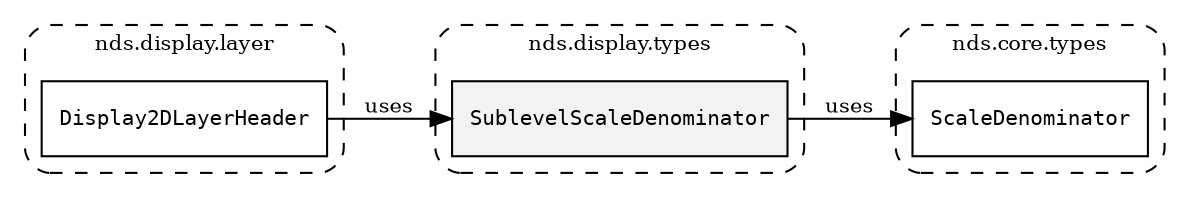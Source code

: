 /**
 * This dot file creates symbol collaboration diagram for SublevelScaleDenominator.
 */
digraph ZSERIO
{
    node [shape=box, fontsize=10];
    rankdir="LR";
    fontsize=10;
    tooltip="SublevelScaleDenominator collaboration diagram";

    subgraph "cluster_nds.display.types"
    {
        style="dashed, rounded";
        label="nds.display.types";
        tooltip="Package nds.display.types";
        href="../../../content/packages/nds.display.types.html#Package-nds-display-types";
        target="_parent";

        "SublevelScaleDenominator" [style="filled", fillcolor="#0000000D", target="_parent", label=<<font face="monospace"><table align="center" border="0" cellspacing="0" cellpadding="0"><tr><td href="../../../content/packages/nds.display.types.html#Subtype-SublevelScaleDenominator" title="Subtype defined in nds.display.types">SublevelScaleDenominator</td></tr></table></font>>];
    }

    subgraph "cluster_nds.core.types"
    {
        style="dashed, rounded";
        label="nds.core.types";
        tooltip="Package nds.core.types";
        href="../../../content/packages/nds.core.types.html#Package-nds-core-types";
        target="_parent";

        "ScaleDenominator" [target="_parent", label=<<font face="monospace"><table align="center" border="0" cellspacing="0" cellpadding="0"><tr><td href="../../../content/packages/nds.core.types.html#Subtype-ScaleDenominator" title="Subtype defined in nds.core.types">ScaleDenominator</td></tr></table></font>>];
    }

    subgraph "cluster_nds.display.layer"
    {
        style="dashed, rounded";
        label="nds.display.layer";
        tooltip="Package nds.display.layer";
        href="../../../content/packages/nds.display.layer.html#Package-nds-display-layer";
        target="_parent";

        "Display2DLayerHeader" [target="_parent", label=<<font face="monospace"><table align="center" border="0" cellspacing="0" cellpadding="0"><tr><td href="../../../content/packages/nds.display.layer.html#Structure-Display2DLayerHeader" title="Structure defined in nds.display.layer">Display2DLayerHeader</td></tr></table></font>>];
    }

    "SublevelScaleDenominator" -> "ScaleDenominator" [label="uses", fontsize=10];
    "Display2DLayerHeader" -> "SublevelScaleDenominator" [label="uses", fontsize=10];
}
